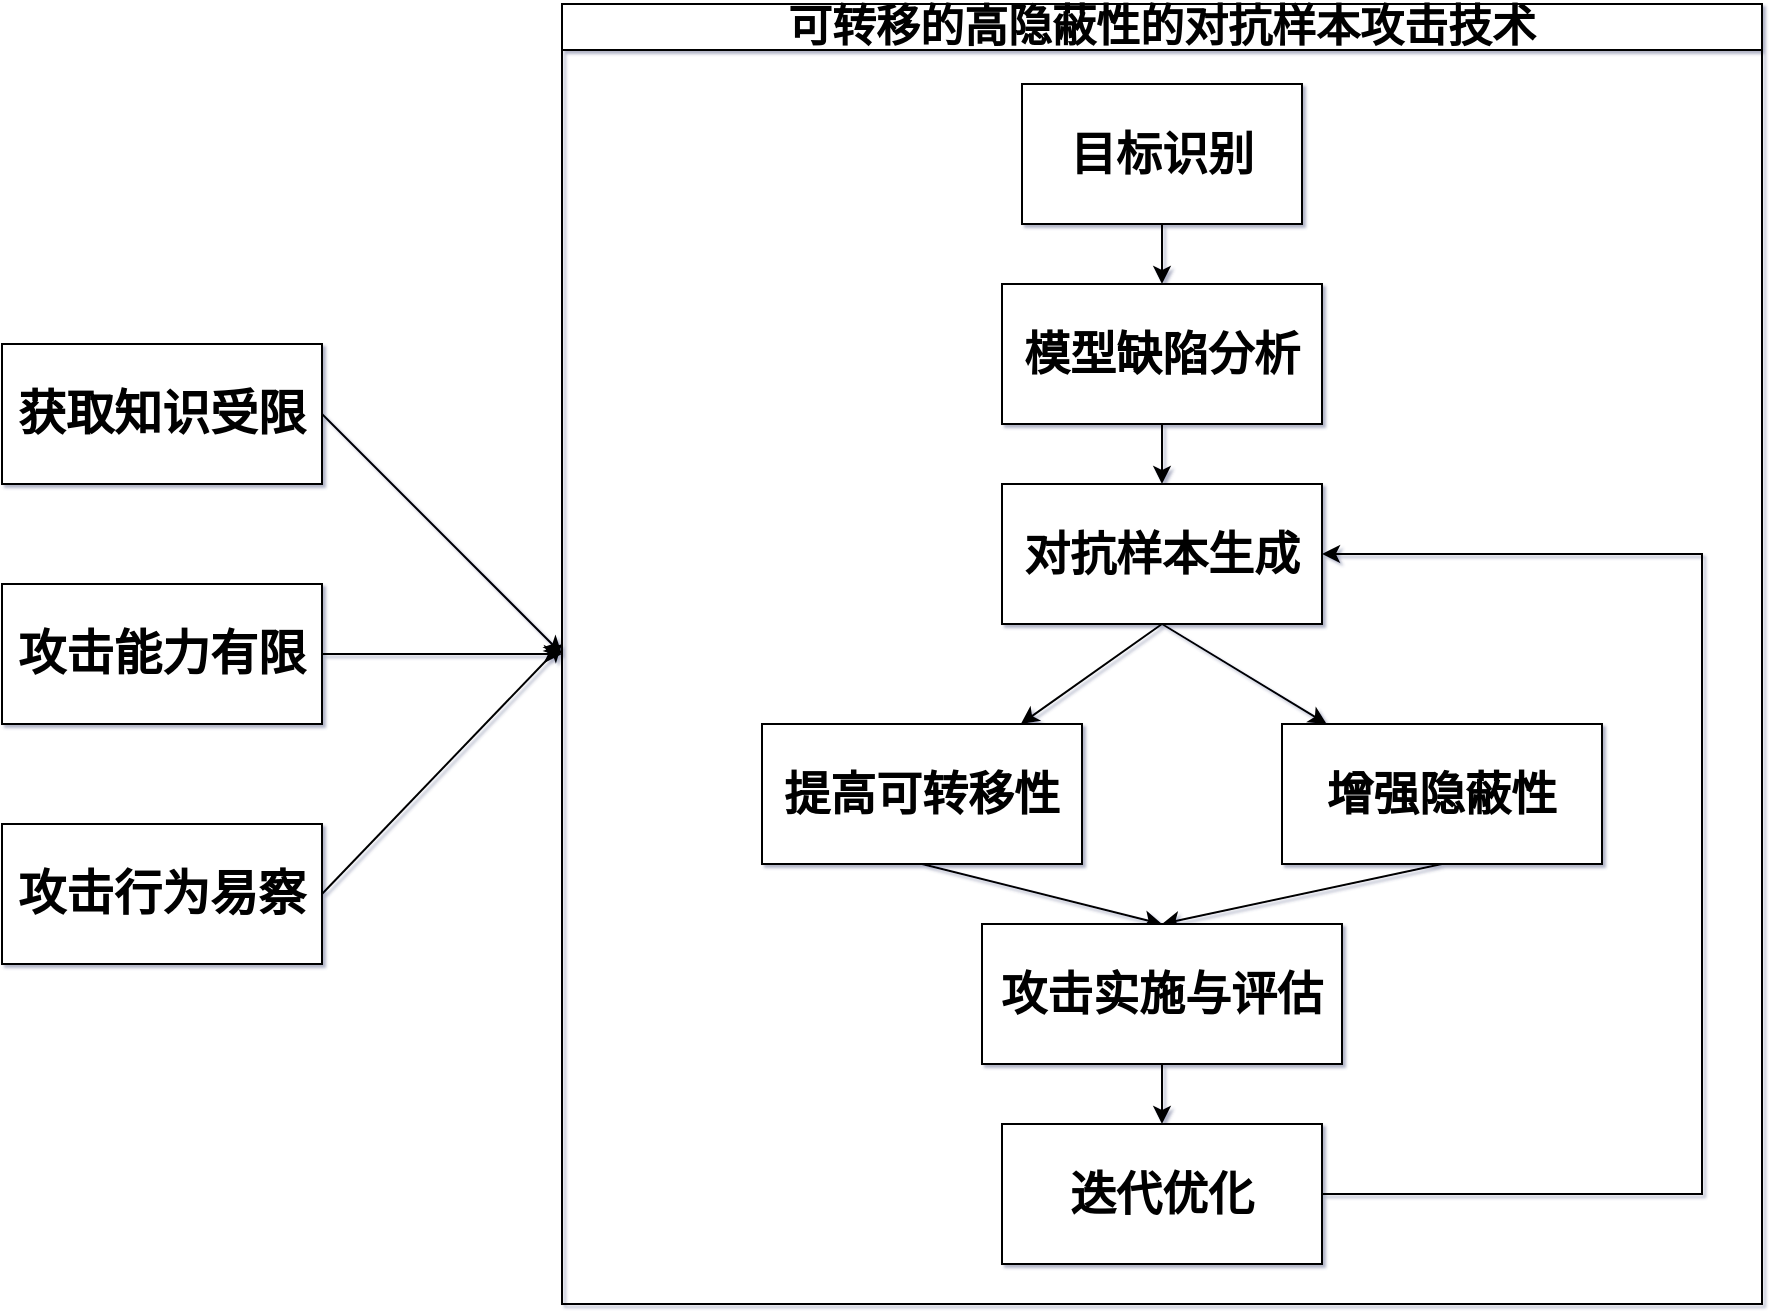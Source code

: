 <mxfile version="24.7.17">
  <diagram name="第 1 页" id="HA4UVDwD3Zuw-qyTp5fs">
    <mxGraphModel dx="2070" dy="1962" grid="1" gridSize="10" guides="1" tooltips="1" connect="1" arrows="1" fold="1" page="1" pageScale="1" pageWidth="827" pageHeight="1169" background="#ffffff" math="0" shadow="1">
      <root>
        <mxCell id="0" />
        <mxCell id="1" parent="0" />
        <mxCell id="MQWxd4llmsT6GIJLcgqH-2" value="&lt;font style=&quot;font-size: 22px;&quot;&gt;可转移的高隐蔽性的对抗样本攻击技术&lt;/font&gt;" style="swimlane;whiteSpace=wrap;html=1;movable=1;resizable=1;rotatable=1;deletable=1;editable=1;locked=0;connectable=1;" vertex="1" parent="1">
          <mxGeometry x="120" y="-380" width="600" height="650" as="geometry" />
        </mxCell>
        <mxCell id="MQWxd4llmsT6GIJLcgqH-11" style="edgeStyle=orthogonalEdgeStyle;rounded=0;orthogonalLoop=1;jettySize=auto;html=1;exitX=0.5;exitY=1;exitDx=0;exitDy=0;entryX=0.5;entryY=0;entryDx=0;entryDy=0;" edge="1" parent="MQWxd4llmsT6GIJLcgqH-2" source="MQWxd4llmsT6GIJLcgqH-4" target="MQWxd4llmsT6GIJLcgqH-5">
          <mxGeometry relative="1" as="geometry" />
        </mxCell>
        <mxCell id="MQWxd4llmsT6GIJLcgqH-4" value="&lt;b&gt;&lt;font style=&quot;font-size: 23px;&quot;&gt;目标识别&lt;/font&gt;&lt;/b&gt;" style="rounded=0;whiteSpace=wrap;html=1;" vertex="1" parent="MQWxd4llmsT6GIJLcgqH-2">
          <mxGeometry x="230" y="40" width="140" height="70" as="geometry" />
        </mxCell>
        <mxCell id="MQWxd4llmsT6GIJLcgqH-12" style="edgeStyle=orthogonalEdgeStyle;rounded=0;orthogonalLoop=1;jettySize=auto;html=1;exitX=0.5;exitY=1;exitDx=0;exitDy=0;entryX=0.5;entryY=0;entryDx=0;entryDy=0;" edge="1" parent="MQWxd4llmsT6GIJLcgqH-2" source="MQWxd4llmsT6GIJLcgqH-5" target="MQWxd4llmsT6GIJLcgqH-6">
          <mxGeometry relative="1" as="geometry" />
        </mxCell>
        <mxCell id="MQWxd4llmsT6GIJLcgqH-5" value="&lt;span style=&quot;font-size: 23px;&quot;&gt;&lt;b&gt;模型缺陷分析&lt;/b&gt;&lt;/span&gt;" style="rounded=0;whiteSpace=wrap;html=1;" vertex="1" parent="MQWxd4llmsT6GIJLcgqH-2">
          <mxGeometry x="220" y="140" width="160" height="70" as="geometry" />
        </mxCell>
        <mxCell id="MQWxd4llmsT6GIJLcgqH-13" style="rounded=0;orthogonalLoop=1;jettySize=auto;html=1;exitX=0.5;exitY=1;exitDx=0;exitDy=0;" edge="1" parent="MQWxd4llmsT6GIJLcgqH-2" source="MQWxd4llmsT6GIJLcgqH-6" target="MQWxd4llmsT6GIJLcgqH-7">
          <mxGeometry relative="1" as="geometry" />
        </mxCell>
        <mxCell id="MQWxd4llmsT6GIJLcgqH-15" style="rounded=0;orthogonalLoop=1;jettySize=auto;html=1;exitX=0.5;exitY=1;exitDx=0;exitDy=0;" edge="1" parent="MQWxd4llmsT6GIJLcgqH-2" source="MQWxd4llmsT6GIJLcgqH-6" target="MQWxd4llmsT6GIJLcgqH-8">
          <mxGeometry relative="1" as="geometry" />
        </mxCell>
        <mxCell id="MQWxd4llmsT6GIJLcgqH-6" value="&lt;span style=&quot;font-size: 23px;&quot;&gt;&lt;b&gt;对抗样本生成&lt;/b&gt;&lt;/span&gt;" style="rounded=0;whiteSpace=wrap;html=1;" vertex="1" parent="MQWxd4llmsT6GIJLcgqH-2">
          <mxGeometry x="220" y="240" width="160" height="70" as="geometry" />
        </mxCell>
        <mxCell id="MQWxd4llmsT6GIJLcgqH-16" style="rounded=0;orthogonalLoop=1;jettySize=auto;html=1;exitX=0.5;exitY=1;exitDx=0;exitDy=0;entryX=0.5;entryY=0;entryDx=0;entryDy=0;" edge="1" parent="MQWxd4llmsT6GIJLcgqH-2" source="MQWxd4llmsT6GIJLcgqH-7" target="MQWxd4llmsT6GIJLcgqH-9">
          <mxGeometry relative="1" as="geometry" />
        </mxCell>
        <mxCell id="MQWxd4llmsT6GIJLcgqH-7" value="&lt;span style=&quot;font-size: 23px;&quot;&gt;&lt;b&gt;提高可转移性&lt;/b&gt;&lt;/span&gt;" style="rounded=0;whiteSpace=wrap;html=1;" vertex="1" parent="MQWxd4llmsT6GIJLcgqH-2">
          <mxGeometry x="100" y="360" width="160" height="70" as="geometry" />
        </mxCell>
        <mxCell id="MQWxd4llmsT6GIJLcgqH-17" style="rounded=0;orthogonalLoop=1;jettySize=auto;html=1;exitX=0.5;exitY=1;exitDx=0;exitDy=0;entryX=0.5;entryY=0;entryDx=0;entryDy=0;" edge="1" parent="MQWxd4llmsT6GIJLcgqH-2" source="MQWxd4llmsT6GIJLcgqH-8" target="MQWxd4llmsT6GIJLcgqH-9">
          <mxGeometry relative="1" as="geometry">
            <mxPoint x="310" y="460" as="targetPoint" />
          </mxGeometry>
        </mxCell>
        <mxCell id="MQWxd4llmsT6GIJLcgqH-8" value="&lt;span style=&quot;font-size: 23px;&quot;&gt;&lt;b&gt;增强隐蔽性&lt;/b&gt;&lt;/span&gt;" style="rounded=0;whiteSpace=wrap;html=1;" vertex="1" parent="MQWxd4llmsT6GIJLcgqH-2">
          <mxGeometry x="360" y="360" width="160" height="70" as="geometry" />
        </mxCell>
        <mxCell id="MQWxd4llmsT6GIJLcgqH-18" style="edgeStyle=orthogonalEdgeStyle;rounded=0;orthogonalLoop=1;jettySize=auto;html=1;exitX=0.5;exitY=1;exitDx=0;exitDy=0;entryX=0.5;entryY=0;entryDx=0;entryDy=0;" edge="1" parent="MQWxd4llmsT6GIJLcgqH-2" source="MQWxd4llmsT6GIJLcgqH-9" target="MQWxd4llmsT6GIJLcgqH-10">
          <mxGeometry relative="1" as="geometry" />
        </mxCell>
        <mxCell id="MQWxd4llmsT6GIJLcgqH-9" value="&lt;span style=&quot;font-size: 23px;&quot;&gt;&lt;b&gt;攻击实施与评估&lt;/b&gt;&lt;/span&gt;" style="rounded=0;whiteSpace=wrap;html=1;" vertex="1" parent="MQWxd4llmsT6GIJLcgqH-2">
          <mxGeometry x="210" y="460" width="180" height="70" as="geometry" />
        </mxCell>
        <mxCell id="MQWxd4llmsT6GIJLcgqH-23" style="edgeStyle=orthogonalEdgeStyle;rounded=0;orthogonalLoop=1;jettySize=auto;html=1;exitX=1;exitY=0.5;exitDx=0;exitDy=0;entryX=1;entryY=0.5;entryDx=0;entryDy=0;" edge="1" parent="MQWxd4llmsT6GIJLcgqH-2" source="MQWxd4llmsT6GIJLcgqH-10" target="MQWxd4llmsT6GIJLcgqH-6">
          <mxGeometry relative="1" as="geometry">
            <Array as="points">
              <mxPoint x="570" y="595" />
              <mxPoint x="570" y="275" />
            </Array>
          </mxGeometry>
        </mxCell>
        <mxCell id="MQWxd4llmsT6GIJLcgqH-10" value="&lt;span style=&quot;font-size: 23px;&quot;&gt;&lt;b&gt;迭代优化&lt;/b&gt;&lt;/span&gt;" style="rounded=0;whiteSpace=wrap;html=1;" vertex="1" parent="MQWxd4llmsT6GIJLcgqH-2">
          <mxGeometry x="220" y="560" width="160" height="70" as="geometry" />
        </mxCell>
        <mxCell id="MQWxd4llmsT6GIJLcgqH-26" style="rounded=0;orthogonalLoop=1;jettySize=auto;html=1;exitX=1;exitY=0.5;exitDx=0;exitDy=0;entryX=0;entryY=0.5;entryDx=0;entryDy=0;" edge="1" parent="1" source="MQWxd4llmsT6GIJLcgqH-20" target="MQWxd4llmsT6GIJLcgqH-2">
          <mxGeometry relative="1" as="geometry" />
        </mxCell>
        <mxCell id="MQWxd4llmsT6GIJLcgqH-20" value="&lt;span style=&quot;font-family: 微软雅黑;&quot;&gt;&lt;b style=&quot;&quot;&gt;&lt;font style=&quot;font-size: 24px;&quot;&gt;获取知识受限&lt;/font&gt;&lt;/b&gt;&lt;/span&gt;" style="rounded=0;whiteSpace=wrap;html=1;" vertex="1" parent="1">
          <mxGeometry x="-160" y="-210" width="160" height="70" as="geometry" />
        </mxCell>
        <mxCell id="MQWxd4llmsT6GIJLcgqH-27" style="edgeStyle=orthogonalEdgeStyle;rounded=0;orthogonalLoop=1;jettySize=auto;html=1;exitX=1;exitY=0.5;exitDx=0;exitDy=0;entryX=0;entryY=0.5;entryDx=0;entryDy=0;" edge="1" parent="1" source="MQWxd4llmsT6GIJLcgqH-21" target="MQWxd4llmsT6GIJLcgqH-2">
          <mxGeometry relative="1" as="geometry" />
        </mxCell>
        <mxCell id="MQWxd4llmsT6GIJLcgqH-21" value="&lt;p class=&quot;MsoNormal&quot;&gt;&lt;span style=&quot;font-family: 微软雅黑;&quot;&gt;&lt;b style=&quot;&quot;&gt;&lt;font style=&quot;font-size: 24px;&quot;&gt;攻击能力有限&lt;/font&gt;&lt;/b&gt;&lt;/span&gt;&lt;/p&gt;" style="rounded=0;whiteSpace=wrap;html=1;" vertex="1" parent="1">
          <mxGeometry x="-160" y="-90" width="160" height="70" as="geometry" />
        </mxCell>
        <mxCell id="MQWxd4llmsT6GIJLcgqH-28" style="rounded=0;orthogonalLoop=1;jettySize=auto;html=1;exitX=1;exitY=0.5;exitDx=0;exitDy=0;" edge="1" parent="1" source="MQWxd4llmsT6GIJLcgqH-22">
          <mxGeometry relative="1" as="geometry">
            <mxPoint x="120" y="-60" as="targetPoint" />
          </mxGeometry>
        </mxCell>
        <mxCell id="MQWxd4llmsT6GIJLcgqH-22" value="&lt;p class=&quot;MsoNormal&quot;&gt;&lt;span style=&quot;font-family: 微软雅黑;&quot;&gt;&lt;b style=&quot;&quot;&gt;&lt;font style=&quot;font-size: 24px;&quot;&gt;攻击行为易察&lt;/font&gt;&lt;/b&gt;&lt;/span&gt;&lt;/p&gt;" style="rounded=0;whiteSpace=wrap;html=1;" vertex="1" parent="1">
          <mxGeometry x="-160" y="30" width="160" height="70" as="geometry" />
        </mxCell>
      </root>
    </mxGraphModel>
  </diagram>
</mxfile>

